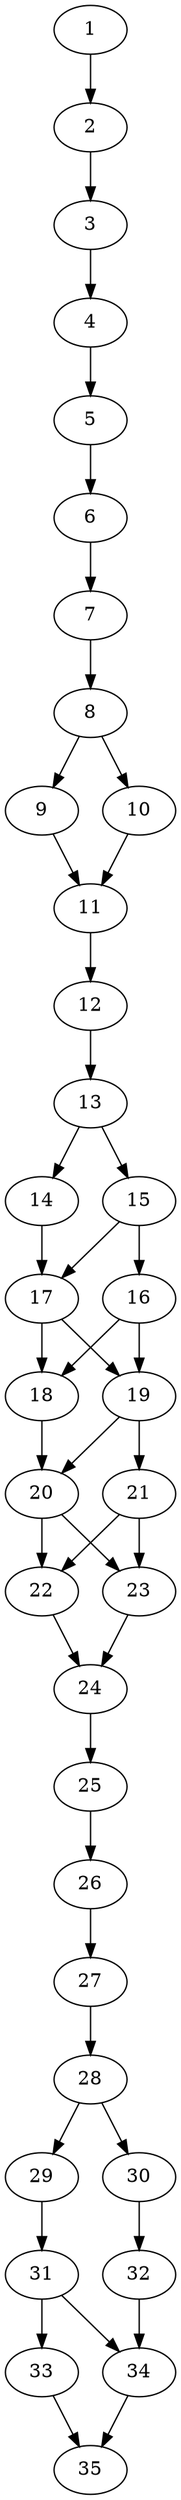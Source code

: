// DAG automatically generated by daggen at Thu Oct  3 14:05:36 2019
// ./daggen --dot -n 35 --ccr 0.4 --fat 0.3 --regular 0.7 --density 0.9 --mindata 5242880 --maxdata 52428800 
digraph G {
  1 [size="22412800", alpha="0.11", expect_size="8965120"] 
  1 -> 2 [size ="8965120"]
  2 [size="88540160", alpha="0.17", expect_size="35416064"] 
  2 -> 3 [size ="35416064"]
  3 [size="108449280", alpha="0.06", expect_size="43379712"] 
  3 -> 4 [size ="43379712"]
  4 [size="21496320", alpha="0.10", expect_size="8598528"] 
  4 -> 5 [size ="8598528"]
  5 [size="27494400", alpha="0.16", expect_size="10997760"] 
  5 -> 6 [size ="10997760"]
  6 [size="78510080", alpha="0.13", expect_size="31404032"] 
  6 -> 7 [size ="31404032"]
  7 [size="36467200", alpha="0.10", expect_size="14586880"] 
  7 -> 8 [size ="14586880"]
  8 [size="36157440", alpha="0.10", expect_size="14462976"] 
  8 -> 9 [size ="14462976"]
  8 -> 10 [size ="14462976"]
  9 [size="57827840", alpha="0.19", expect_size="23131136"] 
  9 -> 11 [size ="23131136"]
  10 [size="26524160", alpha="0.17", expect_size="10609664"] 
  10 -> 11 [size ="10609664"]
  11 [size="114419200", alpha="0.11", expect_size="45767680"] 
  11 -> 12 [size ="45767680"]
  12 [size="60157440", alpha="0.03", expect_size="24062976"] 
  12 -> 13 [size ="24062976"]
  13 [size="44943360", alpha="0.16", expect_size="17977344"] 
  13 -> 14 [size ="17977344"]
  13 -> 15 [size ="17977344"]
  14 [size="78195200", alpha="0.10", expect_size="31278080"] 
  14 -> 17 [size ="31278080"]
  15 [size="20912640", alpha="0.18", expect_size="8365056"] 
  15 -> 16 [size ="8365056"]
  15 -> 17 [size ="8365056"]
  16 [size="114964480", alpha="0.09", expect_size="45985792"] 
  16 -> 18 [size ="45985792"]
  16 -> 19 [size ="45985792"]
  17 [size="76349440", alpha="0.11", expect_size="30539776"] 
  17 -> 18 [size ="30539776"]
  17 -> 19 [size ="30539776"]
  18 [size="16627200", alpha="0.18", expect_size="6650880"] 
  18 -> 20 [size ="6650880"]
  19 [size="75381760", alpha="0.11", expect_size="30152704"] 
  19 -> 20 [size ="30152704"]
  19 -> 21 [size ="30152704"]
  20 [size="68556800", alpha="0.03", expect_size="27422720"] 
  20 -> 22 [size ="27422720"]
  20 -> 23 [size ="27422720"]
  21 [size="51136000", alpha="0.17", expect_size="20454400"] 
  21 -> 22 [size ="20454400"]
  21 -> 23 [size ="20454400"]
  22 [size="117921280", alpha="0.04", expect_size="47168512"] 
  22 -> 24 [size ="47168512"]
  23 [size="15700480", alpha="0.06", expect_size="6280192"] 
  23 -> 24 [size ="6280192"]
  24 [size="110571520", alpha="0.11", expect_size="44228608"] 
  24 -> 25 [size ="44228608"]
  25 [size="49507840", alpha="0.17", expect_size="19803136"] 
  25 -> 26 [size ="19803136"]
  26 [size="39009280", alpha="0.15", expect_size="15603712"] 
  26 -> 27 [size ="15603712"]
  27 [size="89574400", alpha="0.17", expect_size="35829760"] 
  27 -> 28 [size ="35829760"]
  28 [size="35686400", alpha="0.02", expect_size="14274560"] 
  28 -> 29 [size ="14274560"]
  28 -> 30 [size ="14274560"]
  29 [size="21304320", alpha="0.16", expect_size="8521728"] 
  29 -> 31 [size ="8521728"]
  30 [size="85278720", alpha="0.11", expect_size="34111488"] 
  30 -> 32 [size ="34111488"]
  31 [size="103695360", alpha="0.04", expect_size="41478144"] 
  31 -> 33 [size ="41478144"]
  31 -> 34 [size ="41478144"]
  32 [size="85859840", alpha="0.04", expect_size="34343936"] 
  32 -> 34 [size ="34343936"]
  33 [size="107210240", alpha="0.10", expect_size="42884096"] 
  33 -> 35 [size ="42884096"]
  34 [size="27159040", alpha="0.08", expect_size="10863616"] 
  34 -> 35 [size ="10863616"]
  35 [size="90027520", alpha="0.06", expect_size="36011008"] 
}
